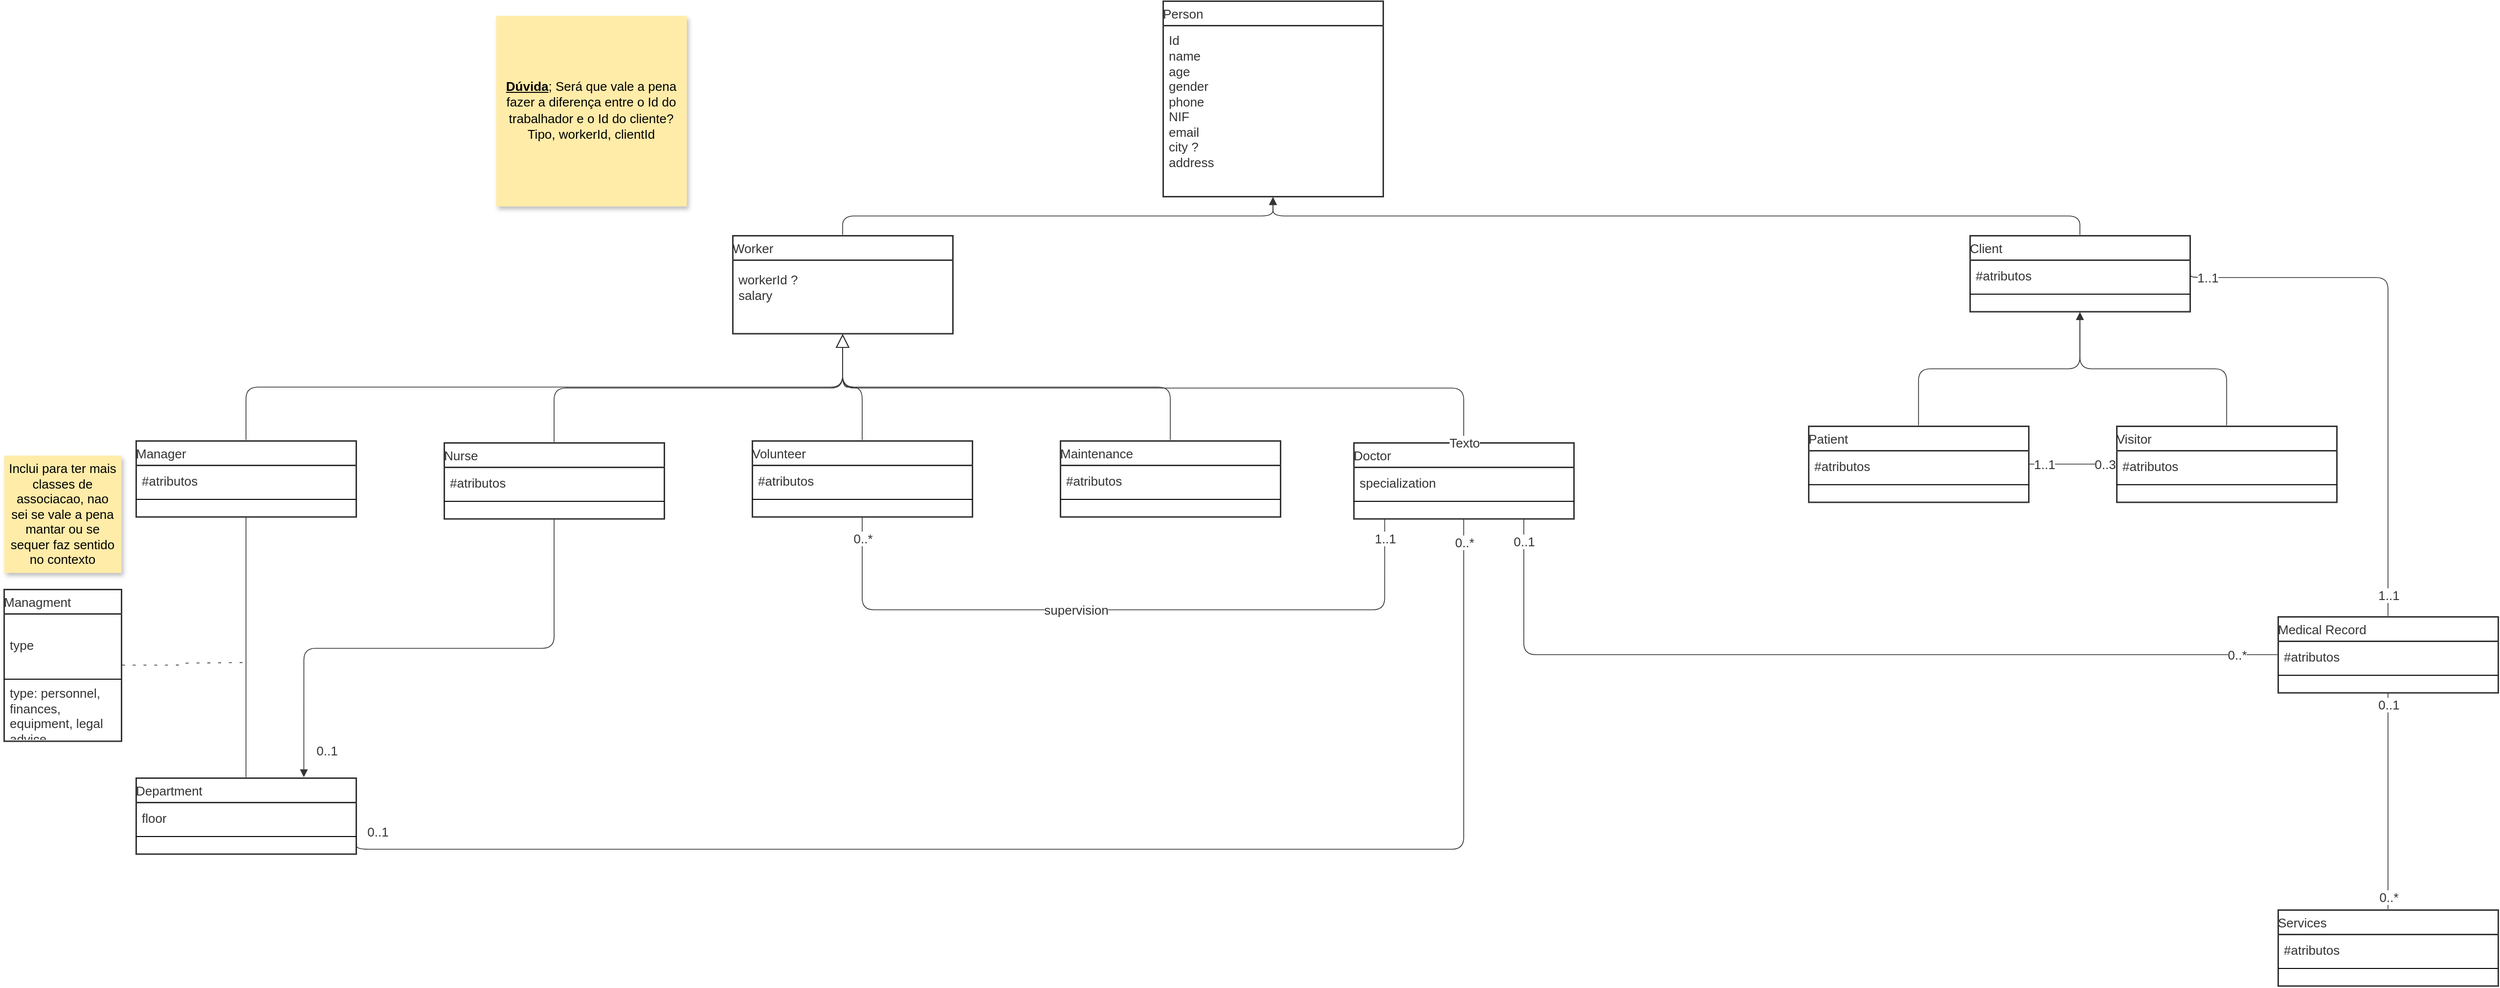 <mxfile version="14.4.3" type="github"><diagram id="zprjKqEuSsmTlE2eoGs5" name="Page-1"><mxGraphModel dx="334" dy="245" grid="1" gridSize="10" guides="1" tooltips="1" connect="1" arrows="1" fold="1" page="1" pageScale="1" pageWidth="827" pageHeight="1169" math="0" shadow="0"><root><mxCell id="0"/><mxCell id="1" parent="0"/><mxCell id="Mdj8MN4jmrku94Ui7RPz-1" value="Person" style="html=1;overflow=block;blockSpacing=1;whiteSpace=wrap;swimlane;childLayout=stackLayout;horizontal=1;horizontalStack=0;resizeParent=1;resizeParentMax=0;resizeLast=0;collapsible=0;fontStyle=0;marginBottom=0;swimlaneFillColor=#ffffff;startSize=25;whiteSpace=wrap;fontSize=13;fontColor=#333333;align=center;whiteSpace=wrap;align=left;spacing=0;strokeColor=#333333;strokeOpacity=100;fillOpacity=100;fillColor=#ffffff;strokeWidth=1.5;" vertex="1" parent="1"><mxGeometry x="1225" y="40" width="225" height="200" as="geometry"/></mxCell><mxCell id="Mdj8MN4jmrku94Ui7RPz-2" value="Id&#10;name&#10;age&#10;gender&#10;phone&#10;NIF&#10;email&#10;city ?&#10;address" style="part=1;html=1;whiteSpace=wrap;resizeHeight=0;strokeColor=none;fillColor=none;align=left;verticalAlign=middle;spacingLeft=4;spacingRight=4;overflow=hidden;rotatable=0;points=[[0,0.5],[1,0.5]];portConstraint=eastwest;swimlaneFillColor=#ffffff;strokeOpacity=100;fillOpacity=100;fontSize=13;fontColor=#333333;" vertex="1" parent="Mdj8MN4jmrku94Ui7RPz-1"><mxGeometry y="25" width="225" height="155" as="geometry"/></mxCell><mxCell id="Mdj8MN4jmrku94Ui7RPz-3" value="" style="part=1;html=1;whiteSpace=wrap;resizeHeight=0;strokeColor=none;fillColor=none;align=left;verticalAlign=middle;spacingLeft=4;spacingRight=4;overflow=hidden;rotatable=0;points=[[0,0.5],[1,0.5]];portConstraint=eastwest;swimlaneFillColor=#ffffff;strokeOpacity=100;fillOpacity=100;fontSize=13;" vertex="1" parent="Mdj8MN4jmrku94Ui7RPz-1"><mxGeometry y="180" width="225" height="20" as="geometry"/></mxCell><mxCell id="Mdj8MN4jmrku94Ui7RPz-4" value="Client" style="html=1;overflow=block;blockSpacing=1;whiteSpace=wrap;swimlane;childLayout=stackLayout;horizontal=1;horizontalStack=0;resizeParent=1;resizeParentMax=0;resizeLast=0;collapsible=0;fontStyle=0;marginBottom=0;swimlaneFillColor=#ffffff;startSize=25;whiteSpace=wrap;fontSize=13;fontColor=#333333;whiteSpace=wrap;align=left;spacing=0;strokeColor=#333333;strokeOpacity=100;fillOpacity=100;fillColor=#ffffff;strokeWidth=1.5;" vertex="1" parent="1"><mxGeometry x="2050" y="280" width="225" height="77.75" as="geometry"/></mxCell><mxCell id="Mdj8MN4jmrku94Ui7RPz-5" value="#atributos" style="part=1;html=1;whiteSpace=wrap;resizeHeight=0;strokeColor=none;fillColor=none;align=left;verticalAlign=middle;spacingLeft=4;spacingRight=4;overflow=hidden;rotatable=0;points=[[0,0.5],[1,0.5]];portConstraint=eastwest;swimlaneFillColor=#ffffff;strokeOpacity=100;fillOpacity=100;fontSize=13;fontColor=#333333;" vertex="1" parent="Mdj8MN4jmrku94Ui7RPz-4"><mxGeometry y="25" width="225" height="31" as="geometry"/></mxCell><mxCell id="Mdj8MN4jmrku94Ui7RPz-6" value="" style="line;strokeWidth=1;fillColor=none;align=left;verticalAlign=middle;spacingTop=-1;spacingLeft=3;spacingRight=3;rotatable=0;labelPosition=right;points=[];portConstraint=eastwest;" vertex="1" parent="Mdj8MN4jmrku94Ui7RPz-4"><mxGeometry y="56" width="225" height="8" as="geometry"/></mxCell><mxCell id="Mdj8MN4jmrku94Ui7RPz-7" value="" style="part=1;html=1;whiteSpace=wrap;resizeHeight=0;strokeColor=none;fillColor=none;align=left;verticalAlign=middle;spacingLeft=4;spacingRight=4;overflow=hidden;rotatable=0;points=[[0,0.5],[1,0.5]];portConstraint=eastwest;swimlaneFillColor=#ffffff;strokeOpacity=100;fillOpacity=100;fontSize=13;" vertex="1" parent="Mdj8MN4jmrku94Ui7RPz-4"><mxGeometry y="64" width="225" height="13.75" as="geometry"/></mxCell><UserObject label="" lucidchartObjectId="q07eNyKDY1iM" id="Mdj8MN4jmrku94Ui7RPz-8"><mxCell style="html=1;jettySize=18;whiteSpace=wrap;fontSize=13;strokeColor=#333333;strokeOpacity=100;strokeWidth=0.8;rounded=1;arcSize=24;edgeStyle=orthogonalEdgeStyle;startArrow=none;;endArrow=block;endFill=1;;exitX=0.5;exitY=-0.007;exitPerimeter=0;entryX=0.5;entryY=1.003;entryPerimeter=0;" edge="1" parent="1" source="Mdj8MN4jmrku94Ui7RPz-25" target="Mdj8MN4jmrku94Ui7RPz-1"><mxGeometry width="100" height="100" relative="1" as="geometry"><Array as="points"/></mxGeometry></mxCell></UserObject><UserObject label="" lucidchartObjectId="Q07e2owfUnqu" id="Mdj8MN4jmrku94Ui7RPz-9"><mxCell style="html=1;jettySize=18;whiteSpace=wrap;fontSize=13;strokeColor=#333333;strokeOpacity=100;strokeWidth=0.8;rounded=1;arcSize=24;edgeStyle=orthogonalEdgeStyle;startArrow=none;;endArrow=block;endFill=1;;exitX=0.5;exitY=-0.009;exitPerimeter=0;entryX=0.5;entryY=1.003;entryPerimeter=0;" edge="1" parent="1" source="Mdj8MN4jmrku94Ui7RPz-4" target="Mdj8MN4jmrku94Ui7RPz-1"><mxGeometry width="100" height="100" relative="1" as="geometry"><Array as="points"/></mxGeometry></mxCell></UserObject><mxCell id="Mdj8MN4jmrku94Ui7RPz-10" value="Doctor" style="html=1;overflow=block;blockSpacing=1;whiteSpace=wrap;swimlane;childLayout=stackLayout;horizontal=1;horizontalStack=0;resizeParent=1;resizeParentMax=0;resizeLast=0;collapsible=0;fontStyle=0;marginBottom=0;swimlaneFillColor=#ffffff;startSize=25;whiteSpace=wrap;fontSize=13;fontColor=#333333;whiteSpace=wrap;align=left;spacing=0;strokeColor=#333333;strokeOpacity=100;fillOpacity=100;fillColor=#ffffff;strokeWidth=1.5;" vertex="1" parent="1"><mxGeometry x="1420" y="492" width="225" height="77.75" as="geometry"/></mxCell><mxCell id="Mdj8MN4jmrku94Ui7RPz-11" value="specialization" style="part=1;html=1;whiteSpace=wrap;resizeHeight=0;strokeColor=none;fillColor=none;align=left;verticalAlign=middle;spacingLeft=4;spacingRight=4;overflow=hidden;rotatable=0;points=[[0,0.5],[1,0.5]];portConstraint=eastwest;swimlaneFillColor=#ffffff;strokeOpacity=100;fillOpacity=100;fontSize=13;fontColor=#333333;" vertex="1" parent="Mdj8MN4jmrku94Ui7RPz-10"><mxGeometry y="25" width="225" height="31" as="geometry"/></mxCell><mxCell id="Mdj8MN4jmrku94Ui7RPz-12" value="" style="line;strokeWidth=1;fillColor=none;align=left;verticalAlign=middle;spacingTop=-1;spacingLeft=3;spacingRight=3;rotatable=0;labelPosition=right;points=[];portConstraint=eastwest;" vertex="1" parent="Mdj8MN4jmrku94Ui7RPz-10"><mxGeometry y="56" width="225" height="8" as="geometry"/></mxCell><mxCell id="Mdj8MN4jmrku94Ui7RPz-13" value="" style="part=1;html=1;whiteSpace=wrap;resizeHeight=0;strokeColor=none;fillColor=none;align=left;verticalAlign=middle;spacingLeft=4;spacingRight=4;overflow=hidden;rotatable=0;points=[[0,0.5],[1,0.5]];portConstraint=eastwest;swimlaneFillColor=#ffffff;strokeOpacity=100;fillOpacity=100;fontSize=13;" vertex="1" parent="Mdj8MN4jmrku94Ui7RPz-10"><mxGeometry y="64" width="225" height="13.75" as="geometry"/></mxCell><mxCell id="Mdj8MN4jmrku94Ui7RPz-14" value="Nurse" style="html=1;overflow=block;blockSpacing=1;whiteSpace=wrap;swimlane;childLayout=stackLayout;horizontal=1;horizontalStack=0;resizeParent=1;resizeParentMax=0;resizeLast=0;collapsible=0;fontStyle=0;marginBottom=0;swimlaneFillColor=#ffffff;startSize=25;whiteSpace=wrap;fontSize=13;fontColor=#333333;whiteSpace=wrap;align=left;spacing=0;strokeColor=#333333;strokeOpacity=100;fillOpacity=100;fillColor=#ffffff;strokeWidth=1.5;" vertex="1" parent="1"><mxGeometry x="490" y="492" width="225" height="77.75" as="geometry"/></mxCell><mxCell id="Mdj8MN4jmrku94Ui7RPz-15" value="#atributos" style="part=1;html=1;whiteSpace=wrap;resizeHeight=0;strokeColor=none;fillColor=none;align=left;verticalAlign=middle;spacingLeft=4;spacingRight=4;overflow=hidden;rotatable=0;points=[[0,0.5],[1,0.5]];portConstraint=eastwest;swimlaneFillColor=#ffffff;strokeOpacity=100;fillOpacity=100;fontSize=13;fontColor=#333333;" vertex="1" parent="Mdj8MN4jmrku94Ui7RPz-14"><mxGeometry y="25" width="225" height="31" as="geometry"/></mxCell><mxCell id="Mdj8MN4jmrku94Ui7RPz-16" value="" style="line;strokeWidth=1;fillColor=none;align=left;verticalAlign=middle;spacingTop=-1;spacingLeft=3;spacingRight=3;rotatable=0;labelPosition=right;points=[];portConstraint=eastwest;" vertex="1" parent="Mdj8MN4jmrku94Ui7RPz-14"><mxGeometry y="56" width="225" height="8" as="geometry"/></mxCell><mxCell id="Mdj8MN4jmrku94Ui7RPz-17" value="" style="part=1;html=1;whiteSpace=wrap;resizeHeight=0;strokeColor=none;fillColor=none;align=left;verticalAlign=middle;spacingLeft=4;spacingRight=4;overflow=hidden;rotatable=0;points=[[0,0.5],[1,0.5]];portConstraint=eastwest;swimlaneFillColor=#ffffff;strokeOpacity=100;fillOpacity=100;fontSize=13;" vertex="1" parent="Mdj8MN4jmrku94Ui7RPz-14"><mxGeometry y="64" width="225" height="13.75" as="geometry"/></mxCell><mxCell id="Mdj8MN4jmrku94Ui7RPz-18" value="Volunteer" style="html=1;overflow=block;blockSpacing=1;whiteSpace=wrap;swimlane;childLayout=stackLayout;horizontal=1;horizontalStack=0;resizeParent=1;resizeParentMax=0;resizeLast=0;collapsible=0;fontStyle=0;marginBottom=0;swimlaneFillColor=#ffffff;startSize=25;whiteSpace=wrap;fontSize=13;fontColor=#333333;whiteSpace=wrap;align=left;spacing=0;strokeColor=#333333;strokeOpacity=100;fillOpacity=100;fillColor=#ffffff;strokeWidth=1.5;" vertex="1" parent="1"><mxGeometry x="805" y="490" width="225" height="77.75" as="geometry"/></mxCell><mxCell id="Mdj8MN4jmrku94Ui7RPz-19" value="#atributos" style="part=1;html=1;whiteSpace=wrap;resizeHeight=0;strokeColor=none;fillColor=none;align=left;verticalAlign=middle;spacingLeft=4;spacingRight=4;overflow=hidden;rotatable=0;points=[[0,0.5],[1,0.5]];portConstraint=eastwest;swimlaneFillColor=#ffffff;strokeOpacity=100;fillOpacity=100;fontSize=13;fontColor=#333333;" vertex="1" parent="Mdj8MN4jmrku94Ui7RPz-18"><mxGeometry y="25" width="225" height="31" as="geometry"/></mxCell><mxCell id="Mdj8MN4jmrku94Ui7RPz-20" value="" style="line;strokeWidth=1;fillColor=none;align=left;verticalAlign=middle;spacingTop=-1;spacingLeft=3;spacingRight=3;rotatable=0;labelPosition=right;points=[];portConstraint=eastwest;" vertex="1" parent="Mdj8MN4jmrku94Ui7RPz-18"><mxGeometry y="56" width="225" height="8" as="geometry"/></mxCell><mxCell id="Mdj8MN4jmrku94Ui7RPz-21" value="" style="part=1;html=1;whiteSpace=wrap;resizeHeight=0;strokeColor=none;fillColor=none;align=left;verticalAlign=middle;spacingLeft=4;spacingRight=4;overflow=hidden;rotatable=0;points=[[0,0.5],[1,0.5]];portConstraint=eastwest;swimlaneFillColor=#ffffff;strokeOpacity=100;fillOpacity=100;fontSize=13;" vertex="1" parent="Mdj8MN4jmrku94Ui7RPz-18"><mxGeometry y="64" width="225" height="13.75" as="geometry"/></mxCell><UserObject label="" lucidchartObjectId="i27eYFMib4Px" id="Mdj8MN4jmrku94Ui7RPz-22"><mxCell style="html=1;jettySize=18;whiteSpace=wrap;fontSize=13;strokeColor=#333333;strokeOpacity=100;strokeWidth=0.8;rounded=1;arcSize=24;edgeStyle=orthogonalEdgeStyle;startArrow=none;;endArrow=block;endFill=0;endSize=12;;exitX=0.5;exitY=-0.009;exitPerimeter=0;entryX=0.5;entryY=1.007;entryPerimeter=0;" edge="1" parent="1" source="Mdj8MN4jmrku94Ui7RPz-10" target="Mdj8MN4jmrku94Ui7RPz-25"><mxGeometry width="100" height="100" relative="1" as="geometry"><Array as="points"/></mxGeometry></mxCell></UserObject><mxCell id="Mdj8MN4jmrku94Ui7RPz-23" value="Texto" style="text;html=1;resizable=0;labelBackgroundColor=#ffffff;align=center;verticalAlign=middle;fontColor=#333333;;fontSize=13;" vertex="1" parent="Mdj8MN4jmrku94Ui7RPz-22"><mxGeometry x="-1" relative="1" as="geometry"/></mxCell><UserObject label="" lucidchartObjectId="k27e45FnyPTE" id="Mdj8MN4jmrku94Ui7RPz-24"><mxCell style="html=1;jettySize=18;whiteSpace=wrap;fontSize=13;strokeColor=#333333;strokeOpacity=100;strokeWidth=0.8;rounded=1;arcSize=24;edgeStyle=orthogonalEdgeStyle;startArrow=none;;endArrow=block;endFill=0;endSize=12;;exitX=0.5;exitY=-0.009;exitPerimeter=0;entryX=0.5;entryY=1.007;entryPerimeter=0;" edge="1" parent="1" source="Mdj8MN4jmrku94Ui7RPz-14" target="Mdj8MN4jmrku94Ui7RPz-25"><mxGeometry width="100" height="100" relative="1" as="geometry"><Array as="points"/></mxGeometry></mxCell></UserObject><mxCell id="Mdj8MN4jmrku94Ui7RPz-25" value="Worker" style="html=1;overflow=block;blockSpacing=1;whiteSpace=wrap;swimlane;childLayout=stackLayout;horizontal=1;horizontalStack=0;resizeParent=1;resizeParentMax=0;resizeLast=0;collapsible=0;fontStyle=0;marginBottom=0;swimlaneFillColor=#ffffff;startSize=25;whiteSpace=wrap;fontSize=13;fontColor=#333333;align=center;whiteSpace=wrap;align=left;spacing=0;strokeColor=#333333;strokeOpacity=100;fillOpacity=100;fillColor=#ffffff;strokeWidth=1.5;" vertex="1" parent="1"><mxGeometry x="785" y="280" width="225" height="100.25" as="geometry"/></mxCell><mxCell id="Mdj8MN4jmrku94Ui7RPz-26" value="workerId ?&lt;br&gt;salary" style="part=1;html=1;whiteSpace=wrap;resizeHeight=0;strokeColor=none;fillColor=none;align=left;verticalAlign=middle;spacingLeft=4;spacingRight=4;overflow=hidden;rotatable=0;points=[[0,0.5],[1,0.5]];portConstraint=eastwest;swimlaneFillColor=#ffffff;strokeOpacity=100;fillOpacity=100;fontSize=13;fontColor=#333333;" vertex="1" parent="Mdj8MN4jmrku94Ui7RPz-25"><mxGeometry y="25" width="225" height="55" as="geometry"/></mxCell><mxCell id="Mdj8MN4jmrku94Ui7RPz-27" value="" style="part=1;html=1;whiteSpace=wrap;resizeHeight=0;strokeColor=none;fillColor=none;align=left;verticalAlign=middle;spacingLeft=4;spacingRight=4;overflow=hidden;rotatable=0;points=[[0,0.5],[1,0.5]];portConstraint=eastwest;swimlaneFillColor=#ffffff;strokeOpacity=100;fillOpacity=100;fontSize=13;" vertex="1" parent="Mdj8MN4jmrku94Ui7RPz-25"><mxGeometry y="80" width="225" height="20.25" as="geometry"/></mxCell><UserObject label="" lucidchartObjectId="-27esn1K8qJk" id="Mdj8MN4jmrku94Ui7RPz-28"><mxCell style="html=1;jettySize=18;whiteSpace=wrap;fontSize=13;strokeColor=#333333;strokeOpacity=100;strokeWidth=0.8;rounded=1;arcSize=24;edgeStyle=orthogonalEdgeStyle;startArrow=none;;endArrow=block;endFill=0;endSize=12;;exitX=0.5;exitY=-0.009;exitPerimeter=0;entryX=0.5;entryY=1.007;entryPerimeter=0;" edge="1" parent="1" source="Mdj8MN4jmrku94Ui7RPz-18" target="Mdj8MN4jmrku94Ui7RPz-25"><mxGeometry width="100" height="100" relative="1" as="geometry"><Array as="points"/></mxGeometry></mxCell></UserObject><mxCell id="Mdj8MN4jmrku94Ui7RPz-29" value="Maintenance" style="html=1;overflow=block;blockSpacing=1;whiteSpace=wrap;swimlane;childLayout=stackLayout;horizontal=1;horizontalStack=0;resizeParent=1;resizeParentMax=0;resizeLast=0;collapsible=0;fontStyle=0;marginBottom=0;swimlaneFillColor=#ffffff;startSize=25;whiteSpace=wrap;fontSize=13;fontColor=#333333;whiteSpace=wrap;align=left;spacing=0;strokeColor=#333333;strokeOpacity=100;fillOpacity=100;fillColor=#ffffff;strokeWidth=1.5;" vertex="1" parent="1"><mxGeometry x="1120" y="490" width="225" height="77.75" as="geometry"/></mxCell><mxCell id="Mdj8MN4jmrku94Ui7RPz-30" value="#atributos" style="part=1;html=1;whiteSpace=wrap;resizeHeight=0;strokeColor=none;fillColor=none;align=left;verticalAlign=middle;spacingLeft=4;spacingRight=4;overflow=hidden;rotatable=0;points=[[0,0.5],[1,0.5]];portConstraint=eastwest;swimlaneFillColor=#ffffff;strokeOpacity=100;fillOpacity=100;fontSize=13;fontColor=#333333;" vertex="1" parent="Mdj8MN4jmrku94Ui7RPz-29"><mxGeometry y="25" width="225" height="31" as="geometry"/></mxCell><mxCell id="Mdj8MN4jmrku94Ui7RPz-31" value="" style="line;strokeWidth=1;fillColor=none;align=left;verticalAlign=middle;spacingTop=-1;spacingLeft=3;spacingRight=3;rotatable=0;labelPosition=right;points=[];portConstraint=eastwest;" vertex="1" parent="Mdj8MN4jmrku94Ui7RPz-29"><mxGeometry y="56" width="225" height="8" as="geometry"/></mxCell><mxCell id="Mdj8MN4jmrku94Ui7RPz-32" value="" style="part=1;html=1;whiteSpace=wrap;resizeHeight=0;strokeColor=none;fillColor=none;align=left;verticalAlign=middle;spacingLeft=4;spacingRight=4;overflow=hidden;rotatable=0;points=[[0,0.5],[1,0.5]];portConstraint=eastwest;swimlaneFillColor=#ffffff;strokeOpacity=100;fillOpacity=100;fontSize=13;" vertex="1" parent="Mdj8MN4jmrku94Ui7RPz-29"><mxGeometry y="64" width="225" height="13.75" as="geometry"/></mxCell><UserObject label="" lucidchartObjectId="L77eRpbCC6he" id="Mdj8MN4jmrku94Ui7RPz-33"><mxCell style="html=1;jettySize=18;whiteSpace=wrap;fontSize=13;strokeColor=#333333;strokeOpacity=100;strokeWidth=0.8;rounded=1;arcSize=24;edgeStyle=orthogonalEdgeStyle;startArrow=none;;endArrow=block;endFill=0;endSize=12;;exitX=0.5;exitY=-0.009;exitPerimeter=0;entryX=0.5;entryY=1.007;entryPerimeter=0;" edge="1" parent="1" source="Mdj8MN4jmrku94Ui7RPz-29" target="Mdj8MN4jmrku94Ui7RPz-25"><mxGeometry width="100" height="100" relative="1" as="geometry"><Array as="points"/></mxGeometry></mxCell></UserObject><mxCell id="Mdj8MN4jmrku94Ui7RPz-34" value="Manager" style="html=1;overflow=block;blockSpacing=1;whiteSpace=wrap;swimlane;childLayout=stackLayout;horizontal=1;horizontalStack=0;resizeParent=1;resizeParentMax=0;resizeLast=0;collapsible=0;fontStyle=0;marginBottom=0;swimlaneFillColor=#ffffff;startSize=25;whiteSpace=wrap;fontSize=13;fontColor=#333333;whiteSpace=wrap;align=left;spacing=0;strokeColor=#333333;strokeOpacity=100;fillOpacity=100;fillColor=#ffffff;strokeWidth=1.5;" vertex="1" parent="1"><mxGeometry x="175" y="490" width="225" height="77.75" as="geometry"/></mxCell><mxCell id="Mdj8MN4jmrku94Ui7RPz-35" value="#atributos" style="part=1;html=1;whiteSpace=wrap;resizeHeight=0;strokeColor=none;fillColor=none;align=left;verticalAlign=middle;spacingLeft=4;spacingRight=4;overflow=hidden;rotatable=0;points=[[0,0.5],[1,0.5]];portConstraint=eastwest;swimlaneFillColor=#ffffff;strokeOpacity=100;fillOpacity=100;fontSize=13;fontColor=#333333;" vertex="1" parent="Mdj8MN4jmrku94Ui7RPz-34"><mxGeometry y="25" width="225" height="31" as="geometry"/></mxCell><mxCell id="Mdj8MN4jmrku94Ui7RPz-36" value="" style="line;strokeWidth=1;fillColor=none;align=left;verticalAlign=middle;spacingTop=-1;spacingLeft=3;spacingRight=3;rotatable=0;labelPosition=right;points=[];portConstraint=eastwest;" vertex="1" parent="Mdj8MN4jmrku94Ui7RPz-34"><mxGeometry y="56" width="225" height="8" as="geometry"/></mxCell><mxCell id="Mdj8MN4jmrku94Ui7RPz-37" value="" style="part=1;html=1;whiteSpace=wrap;resizeHeight=0;strokeColor=none;fillColor=none;align=left;verticalAlign=middle;spacingLeft=4;spacingRight=4;overflow=hidden;rotatable=0;points=[[0,0.5],[1,0.5]];portConstraint=eastwest;swimlaneFillColor=#ffffff;strokeOpacity=100;fillOpacity=100;fontSize=13;" vertex="1" parent="Mdj8MN4jmrku94Ui7RPz-34"><mxGeometry y="64" width="225" height="13.75" as="geometry"/></mxCell><UserObject label="" lucidchartObjectId="K87ecn8TGhcM" id="Mdj8MN4jmrku94Ui7RPz-38"><mxCell style="html=1;jettySize=18;whiteSpace=wrap;fontSize=13;strokeColor=#333333;strokeOpacity=100;strokeWidth=0.8;rounded=1;arcSize=24;edgeStyle=orthogonalEdgeStyle;startArrow=none;;endArrow=block;endFill=0;endSize=12;;exitX=0.5;exitY=-0.009;exitPerimeter=0;entryX=0.5;entryY=1.007;entryPerimeter=0;" edge="1" parent="1" source="Mdj8MN4jmrku94Ui7RPz-34" target="Mdj8MN4jmrku94Ui7RPz-25"><mxGeometry width="100" height="100" relative="1" as="geometry"><Array as="points"/></mxGeometry></mxCell></UserObject><mxCell id="Mdj8MN4jmrku94Ui7RPz-39" value="Visitor" style="html=1;overflow=block;blockSpacing=1;whiteSpace=wrap;swimlane;childLayout=stackLayout;horizontal=1;horizontalStack=0;resizeParent=1;resizeParentMax=0;resizeLast=0;collapsible=0;fontStyle=0;marginBottom=0;swimlaneFillColor=#ffffff;startSize=25;whiteSpace=wrap;fontSize=13;fontColor=#333333;whiteSpace=wrap;align=left;spacing=0;strokeColor=#333333;strokeOpacity=100;fillOpacity=100;fillColor=#ffffff;strokeWidth=1.5;" vertex="1" parent="1"><mxGeometry x="2200" y="475" width="225" height="77.75" as="geometry"/></mxCell><mxCell id="Mdj8MN4jmrku94Ui7RPz-40" value="#atributos" style="part=1;html=1;whiteSpace=wrap;resizeHeight=0;strokeColor=none;fillColor=none;align=left;verticalAlign=middle;spacingLeft=4;spacingRight=4;overflow=hidden;rotatable=0;points=[[0,0.5],[1,0.5]];portConstraint=eastwest;swimlaneFillColor=#ffffff;strokeOpacity=100;fillOpacity=100;fontSize=13;fontColor=#333333;" vertex="1" parent="Mdj8MN4jmrku94Ui7RPz-39"><mxGeometry y="25" width="225" height="31" as="geometry"/></mxCell><mxCell id="Mdj8MN4jmrku94Ui7RPz-41" value="" style="line;strokeWidth=1;fillColor=none;align=left;verticalAlign=middle;spacingTop=-1;spacingLeft=3;spacingRight=3;rotatable=0;labelPosition=right;points=[];portConstraint=eastwest;" vertex="1" parent="Mdj8MN4jmrku94Ui7RPz-39"><mxGeometry y="56" width="225" height="8" as="geometry"/></mxCell><mxCell id="Mdj8MN4jmrku94Ui7RPz-42" value="" style="part=1;html=1;whiteSpace=wrap;resizeHeight=0;strokeColor=none;fillColor=none;align=left;verticalAlign=middle;spacingLeft=4;spacingRight=4;overflow=hidden;rotatable=0;points=[[0,0.5],[1,0.5]];portConstraint=eastwest;swimlaneFillColor=#ffffff;strokeOpacity=100;fillOpacity=100;fontSize=13;" vertex="1" parent="Mdj8MN4jmrku94Ui7RPz-39"><mxGeometry y="64" width="225" height="13.75" as="geometry"/></mxCell><UserObject label="" lucidchartObjectId="K97eqxmj3iIW" id="Mdj8MN4jmrku94Ui7RPz-43"><mxCell style="html=1;jettySize=18;whiteSpace=wrap;fontSize=13;strokeColor=#333333;strokeOpacity=100;strokeWidth=0.8;rounded=1;arcSize=24;edgeStyle=orthogonalEdgeStyle;startArrow=none;;endArrow=block;endFill=1;;exitX=0.5;exitY=-0.009;exitPerimeter=0;entryX=0.5;entryY=1.009;entryPerimeter=0;" edge="1" parent="1" source="Mdj8MN4jmrku94Ui7RPz-39" target="Mdj8MN4jmrku94Ui7RPz-4"><mxGeometry width="100" height="100" relative="1" as="geometry"><Array as="points"/></mxGeometry></mxCell></UserObject><mxCell id="Mdj8MN4jmrku94Ui7RPz-44" value="Patient" style="html=1;overflow=block;blockSpacing=1;whiteSpace=wrap;swimlane;childLayout=stackLayout;horizontal=1;horizontalStack=0;resizeParent=1;resizeParentMax=0;resizeLast=0;collapsible=0;fontStyle=0;marginBottom=0;swimlaneFillColor=#ffffff;startSize=25;whiteSpace=wrap;fontSize=13;fontColor=#333333;whiteSpace=wrap;align=left;spacing=0;strokeColor=#333333;strokeOpacity=100;fillOpacity=100;fillColor=#ffffff;strokeWidth=1.5;" vertex="1" parent="1"><mxGeometry x="1885" y="475" width="225" height="77.75" as="geometry"/></mxCell><mxCell id="Mdj8MN4jmrku94Ui7RPz-45" value="#atributos" style="part=1;html=1;whiteSpace=wrap;resizeHeight=0;strokeColor=none;fillColor=none;align=left;verticalAlign=middle;spacingLeft=4;spacingRight=4;overflow=hidden;rotatable=0;points=[[0,0.5],[1,0.5]];portConstraint=eastwest;swimlaneFillColor=#ffffff;strokeOpacity=100;fillOpacity=100;fontSize=13;fontColor=#333333;" vertex="1" parent="Mdj8MN4jmrku94Ui7RPz-44"><mxGeometry y="25" width="225" height="31" as="geometry"/></mxCell><mxCell id="Mdj8MN4jmrku94Ui7RPz-46" value="" style="line;strokeWidth=1;fillColor=none;align=left;verticalAlign=middle;spacingTop=-1;spacingLeft=3;spacingRight=3;rotatable=0;labelPosition=right;points=[];portConstraint=eastwest;" vertex="1" parent="Mdj8MN4jmrku94Ui7RPz-44"><mxGeometry y="56" width="225" height="8" as="geometry"/></mxCell><mxCell id="Mdj8MN4jmrku94Ui7RPz-47" value="" style="part=1;html=1;whiteSpace=wrap;resizeHeight=0;strokeColor=none;fillColor=none;align=left;verticalAlign=middle;spacingLeft=4;spacingRight=4;overflow=hidden;rotatable=0;points=[[0,0.5],[1,0.5]];portConstraint=eastwest;swimlaneFillColor=#ffffff;strokeOpacity=100;fillOpacity=100;fontSize=13;" vertex="1" parent="Mdj8MN4jmrku94Ui7RPz-44"><mxGeometry y="64" width="225" height="13.75" as="geometry"/></mxCell><UserObject label="" lucidchartObjectId="697eXOCYUJWx" id="Mdj8MN4jmrku94Ui7RPz-48"><mxCell style="html=1;jettySize=18;whiteSpace=wrap;fontSize=13;strokeColor=#333333;strokeOpacity=100;strokeWidth=0.8;rounded=1;arcSize=24;edgeStyle=orthogonalEdgeStyle;startArrow=none;;endArrow=block;endFill=1;;exitX=0.5;exitY=-0.009;exitPerimeter=0;entryX=0.5;entryY=1.009;entryPerimeter=0;" edge="1" parent="1" source="Mdj8MN4jmrku94Ui7RPz-44" target="Mdj8MN4jmrku94Ui7RPz-4"><mxGeometry width="100" height="100" relative="1" as="geometry"><Array as="points"/></mxGeometry></mxCell></UserObject><UserObject label="&lt;div style=&quot;display: flex; justify-content: center; text-align: center; align-items: baseline; font-size: 0; line-height: 1.25;margin-top: -2px;&quot;&gt;&lt;span&gt;&lt;span style=&quot;font-size:13px;font-weight: bold;text-decoration: underline;&quot;&gt;Dúvida&lt;/span&gt;&lt;span style=&quot;font-size:13px;&quot;&gt;; Será que vale a pena fazer a diferença entre o Id do trabalhador e o Id do cliente? Tipo, workerId, clientId&lt;/span&gt;&lt;/span&gt;&lt;/div&gt;" lucidchartObjectId="KuyfyOe1jb2t" id="Mdj8MN4jmrku94Ui7RPz-49"><mxCell style="html=1;overflow=block;blockSpacing=1;whiteSpace=wrap;shadow=1;whiteSpace=wrap;fontSize=13;spacing=3.8;strokeColor=none;fillColor=#FFECA9;strokeWidth=0;" vertex="1" parent="1"><mxGeometry x="543" y="55" width="195" height="195" as="geometry"/></mxCell></UserObject><UserObject label="" lucidchartObjectId="qbFfgBPRkf11" id="Mdj8MN4jmrku94Ui7RPz-50"><mxCell style="html=1;jettySize=18;whiteSpace=wrap;fontSize=13;strokeColor=#333333;strokeOpacity=100;strokeWidth=0.8;rounded=1;arcSize=24;edgeStyle=orthogonalEdgeStyle;startArrow=none;;endArrow=none;;exitX=1.003;exitY=0.5;exitPerimeter=0;entryX=-0.003;entryY=0.5;entryPerimeter=0;" edge="1" parent="1" source="Mdj8MN4jmrku94Ui7RPz-44" target="Mdj8MN4jmrku94Ui7RPz-39"><mxGeometry width="100" height="100" relative="1" as="geometry"><Array as="points"/></mxGeometry></mxCell></UserObject><mxCell id="Mdj8MN4jmrku94Ui7RPz-51" value="1..1" style="text;html=1;resizable=0;labelBackgroundColor=#ffffff;align=center;verticalAlign=middle;fontColor=#333333;;fontSize=13;" vertex="1" parent="Mdj8MN4jmrku94Ui7RPz-50"><mxGeometry x="-0.651" relative="1" as="geometry"/></mxCell><mxCell id="Mdj8MN4jmrku94Ui7RPz-52" value="0..3" style="text;html=1;resizable=0;labelBackgroundColor=#ffffff;align=center;verticalAlign=middle;fontColor=#333333;;fontSize=13;" vertex="1" parent="Mdj8MN4jmrku94Ui7RPz-50"><mxGeometry x="0.736" relative="1" as="geometry"/></mxCell><mxCell id="Mdj8MN4jmrku94Ui7RPz-53" value="Medical Record" style="html=1;overflow=block;blockSpacing=1;whiteSpace=wrap;swimlane;childLayout=stackLayout;horizontal=1;horizontalStack=0;resizeParent=1;resizeParentMax=0;resizeLast=0;collapsible=0;fontStyle=0;marginBottom=0;swimlaneFillColor=#ffffff;startSize=25;whiteSpace=wrap;fontSize=13;fontColor=#333333;whiteSpace=wrap;align=left;spacing=0;strokeColor=#333333;strokeOpacity=100;fillOpacity=100;fillColor=#ffffff;strokeWidth=1.5;" vertex="1" parent="1"><mxGeometry x="2365" y="670" width="225" height="77.75" as="geometry"/></mxCell><mxCell id="Mdj8MN4jmrku94Ui7RPz-54" value="#atributos" style="part=1;html=1;whiteSpace=wrap;resizeHeight=0;strokeColor=none;fillColor=none;align=left;verticalAlign=middle;spacingLeft=4;spacingRight=4;overflow=hidden;rotatable=0;points=[[0,0.5],[1,0.5]];portConstraint=eastwest;swimlaneFillColor=#ffffff;strokeOpacity=100;fillOpacity=100;fontSize=13;fontColor=#333333;" vertex="1" parent="Mdj8MN4jmrku94Ui7RPz-53"><mxGeometry y="25" width="225" height="31" as="geometry"/></mxCell><mxCell id="Mdj8MN4jmrku94Ui7RPz-55" value="" style="line;strokeWidth=1;fillColor=none;align=left;verticalAlign=middle;spacingTop=-1;spacingLeft=3;spacingRight=3;rotatable=0;labelPosition=right;points=[];portConstraint=eastwest;" vertex="1" parent="Mdj8MN4jmrku94Ui7RPz-53"><mxGeometry y="56" width="225" height="8" as="geometry"/></mxCell><mxCell id="Mdj8MN4jmrku94Ui7RPz-56" value="" style="part=1;html=1;whiteSpace=wrap;resizeHeight=0;strokeColor=none;fillColor=none;align=left;verticalAlign=middle;spacingLeft=4;spacingRight=4;overflow=hidden;rotatable=0;points=[[0,0.5],[1,0.5]];portConstraint=eastwest;swimlaneFillColor=#ffffff;strokeOpacity=100;fillOpacity=100;fontSize=13;" vertex="1" parent="Mdj8MN4jmrku94Ui7RPz-53"><mxGeometry y="64" width="225" height="13.75" as="geometry"/></mxCell><UserObject label="" lucidchartObjectId="sjFfKUJFSgB_" id="Mdj8MN4jmrku94Ui7RPz-57"><mxCell style="html=1;jettySize=18;whiteSpace=wrap;fontSize=13;strokeColor=#333333;strokeOpacity=100;strokeWidth=0.8;rounded=1;arcSize=24;edgeStyle=orthogonalEdgeStyle;startArrow=none;;endArrow=none;;exitX=1.003;exitY=0.5;exitPerimeter=0;entryX=0.5;entryY=-0.009;entryPerimeter=0;" edge="1" parent="1" source="Mdj8MN4jmrku94Ui7RPz-4" target="Mdj8MN4jmrku94Ui7RPz-53"><mxGeometry width="100" height="100" relative="1" as="geometry"><Array as="points"><mxPoint x="2478" y="323"/></Array></mxGeometry></mxCell></UserObject><mxCell id="Mdj8MN4jmrku94Ui7RPz-58" value="1..1" style="text;html=1;resizable=0;labelBackgroundColor=#ffffff;align=center;verticalAlign=middle;fontColor=#333333;;fontSize=13;" vertex="1" parent="Mdj8MN4jmrku94Ui7RPz-57"><mxGeometry x="-0.922" relative="1" as="geometry"/></mxCell><mxCell id="Mdj8MN4jmrku94Ui7RPz-59" value="1..1" style="text;html=1;resizable=0;labelBackgroundColor=#ffffff;align=center;verticalAlign=middle;fontColor=#333333;;fontSize=13;" vertex="1" parent="Mdj8MN4jmrku94Ui7RPz-57"><mxGeometry x="0.924" relative="1" as="geometry"/></mxCell><mxCell id="Mdj8MN4jmrku94Ui7RPz-60" value="Services" style="html=1;overflow=block;blockSpacing=1;whiteSpace=wrap;swimlane;childLayout=stackLayout;horizontal=1;horizontalStack=0;resizeParent=1;resizeParentMax=0;resizeLast=0;collapsible=0;fontStyle=0;marginBottom=0;swimlaneFillColor=#ffffff;startSize=25;whiteSpace=wrap;fontSize=13;fontColor=#333333;whiteSpace=wrap;align=left;spacing=0;strokeColor=#333333;strokeOpacity=100;fillOpacity=100;fillColor=#ffffff;strokeWidth=1.5;" vertex="1" parent="1"><mxGeometry x="2365" y="970" width="225" height="77.75" as="geometry"/></mxCell><mxCell id="Mdj8MN4jmrku94Ui7RPz-61" value="#atributos" style="part=1;html=1;whiteSpace=wrap;resizeHeight=0;strokeColor=none;fillColor=none;align=left;verticalAlign=middle;spacingLeft=4;spacingRight=4;overflow=hidden;rotatable=0;points=[[0,0.5],[1,0.5]];portConstraint=eastwest;swimlaneFillColor=#ffffff;strokeOpacity=100;fillOpacity=100;fontSize=13;fontColor=#333333;" vertex="1" parent="Mdj8MN4jmrku94Ui7RPz-60"><mxGeometry y="25" width="225" height="31" as="geometry"/></mxCell><mxCell id="Mdj8MN4jmrku94Ui7RPz-62" value="" style="line;strokeWidth=1;fillColor=none;align=left;verticalAlign=middle;spacingTop=-1;spacingLeft=3;spacingRight=3;rotatable=0;labelPosition=right;points=[];portConstraint=eastwest;" vertex="1" parent="Mdj8MN4jmrku94Ui7RPz-60"><mxGeometry y="56" width="225" height="8" as="geometry"/></mxCell><mxCell id="Mdj8MN4jmrku94Ui7RPz-63" value="" style="part=1;html=1;whiteSpace=wrap;resizeHeight=0;strokeColor=none;fillColor=none;align=left;verticalAlign=middle;spacingLeft=4;spacingRight=4;overflow=hidden;rotatable=0;points=[[0,0.5],[1,0.5]];portConstraint=eastwest;swimlaneFillColor=#ffffff;strokeOpacity=100;fillOpacity=100;fontSize=13;" vertex="1" parent="Mdj8MN4jmrku94Ui7RPz-60"><mxGeometry y="64" width="225" height="13.75" as="geometry"/></mxCell><UserObject label="" lucidchartObjectId="AkFfxxIGgWqK" id="Mdj8MN4jmrku94Ui7RPz-64"><mxCell style="html=1;jettySize=18;whiteSpace=wrap;fontSize=13;strokeColor=#333333;strokeOpacity=100;strokeWidth=0.8;rounded=1;arcSize=24;edgeStyle=orthogonalEdgeStyle;startArrow=none;;endArrow=none;;exitX=0.5;exitY=1.009;exitPerimeter=0;entryX=0.5;entryY=-0.009;entryPerimeter=0;" edge="1" parent="1" source="Mdj8MN4jmrku94Ui7RPz-53" target="Mdj8MN4jmrku94Ui7RPz-60"><mxGeometry width="100" height="100" relative="1" as="geometry"><Array as="points"/></mxGeometry></mxCell></UserObject><mxCell id="Mdj8MN4jmrku94Ui7RPz-65" value="0..*" style="text;html=1;resizable=0;labelBackgroundColor=#ffffff;align=center;verticalAlign=middle;fontColor=#333333;;fontSize=13;" vertex="1" parent="Mdj8MN4jmrku94Ui7RPz-64"><mxGeometry x="0.882" relative="1" as="geometry"/></mxCell><mxCell id="Mdj8MN4jmrku94Ui7RPz-66" value="0..1" style="text;html=1;resizable=0;labelBackgroundColor=#ffffff;align=center;verticalAlign=middle;fontColor=#333333;;fontSize=13;" vertex="1" parent="Mdj8MN4jmrku94Ui7RPz-64"><mxGeometry x="-0.896" relative="1" as="geometry"/></mxCell><mxCell id="Mdj8MN4jmrku94Ui7RPz-67" value="Department" style="html=1;overflow=block;blockSpacing=1;whiteSpace=wrap;swimlane;childLayout=stackLayout;horizontal=1;horizontalStack=0;resizeParent=1;resizeParentMax=0;resizeLast=0;collapsible=0;fontStyle=0;marginBottom=0;swimlaneFillColor=#ffffff;startSize=25;whiteSpace=wrap;fontSize=13;fontColor=#333333;whiteSpace=wrap;align=left;spacing=0;strokeColor=#333333;strokeOpacity=100;fillOpacity=100;fillColor=#ffffff;strokeWidth=1.5;" vertex="1" parent="1"><mxGeometry x="175" y="835" width="225" height="77.75" as="geometry"/></mxCell><mxCell id="Mdj8MN4jmrku94Ui7RPz-68" value="floor" style="part=1;html=1;whiteSpace=wrap;resizeHeight=0;strokeColor=none;fillColor=none;align=left;verticalAlign=middle;spacingLeft=4;spacingRight=4;overflow=hidden;rotatable=0;points=[[0,0.5],[1,0.5]];portConstraint=eastwest;swimlaneFillColor=#ffffff;strokeOpacity=100;fillOpacity=100;fontSize=13;fontColor=#333333;" vertex="1" parent="Mdj8MN4jmrku94Ui7RPz-67"><mxGeometry y="25" width="225" height="31" as="geometry"/></mxCell><mxCell id="Mdj8MN4jmrku94Ui7RPz-69" value="" style="line;strokeWidth=1;fillColor=none;align=left;verticalAlign=middle;spacingTop=-1;spacingLeft=3;spacingRight=3;rotatable=0;labelPosition=right;points=[];portConstraint=eastwest;" vertex="1" parent="Mdj8MN4jmrku94Ui7RPz-67"><mxGeometry y="56" width="225" height="8" as="geometry"/></mxCell><mxCell id="Mdj8MN4jmrku94Ui7RPz-70" value="" style="part=1;html=1;whiteSpace=wrap;resizeHeight=0;strokeColor=none;fillColor=none;align=left;verticalAlign=middle;spacingLeft=4;spacingRight=4;overflow=hidden;rotatable=0;points=[[0,0.5],[1,0.5]];portConstraint=eastwest;swimlaneFillColor=#ffffff;strokeOpacity=100;fillOpacity=100;fontSize=13;" vertex="1" parent="Mdj8MN4jmrku94Ui7RPz-67"><mxGeometry y="64" width="225" height="13.75" as="geometry"/></mxCell><UserObject label="" lucidchartObjectId="lmFfA15G2kOq" id="Mdj8MN4jmrku94Ui7RPz-71"><mxCell style="html=1;jettySize=18;whiteSpace=wrap;fontSize=13;strokeColor=#333333;strokeOpacity=100;strokeWidth=0.8;rounded=1;arcSize=24;edgeStyle=orthogonalEdgeStyle;startArrow=none;;endArrow=none;;exitX=0.5;exitY=1.009;exitPerimeter=0;entryX=0.5;entryY=-0.009;entryPerimeter=0;" edge="1" parent="1" source="Mdj8MN4jmrku94Ui7RPz-34" target="Mdj8MN4jmrku94Ui7RPz-67"><mxGeometry width="100" height="100" relative="1" as="geometry"><Array as="points"/></mxGeometry></mxCell></UserObject><UserObject label="" lucidchartObjectId="VmFfRlQHd7y0" id="Mdj8MN4jmrku94Ui7RPz-72"><mxCell style="html=1;jettySize=18;whiteSpace=wrap;fontSize=13;strokeColor=#333333;strokeOpacity=100;strokeWidth=0.8;rounded=1;arcSize=24;edgeStyle=orthogonalEdgeStyle;startArrow=none;;endArrow=none;;exitX=0.5;exitY=1.009;exitPerimeter=0;entryX=1.003;entryY=0.859;entryPerimeter=0;" edge="1" parent="1" source="Mdj8MN4jmrku94Ui7RPz-10" target="Mdj8MN4jmrku94Ui7RPz-67"><mxGeometry width="100" height="100" relative="1" as="geometry"><Array as="points"><mxPoint x="1533" y="908"/></Array></mxGeometry></mxCell></UserObject><mxCell id="Mdj8MN4jmrku94Ui7RPz-73" value="0..*" style="text;html=1;resizable=0;labelBackgroundColor=#ffffff;align=center;verticalAlign=middle;fontColor=#333333;;fontSize=13;" vertex="1" parent="Mdj8MN4jmrku94Ui7RPz-72"><mxGeometry x="-0.968" relative="1" as="geometry"/></mxCell><mxCell id="Mdj8MN4jmrku94Ui7RPz-74" value="0..1" style="text;html=1;resizable=0;labelBackgroundColor=#ffffff;align=center;verticalAlign=middle;fontColor=#333333;;fontSize=13;" vertex="1" parent="Mdj8MN4jmrku94Ui7RPz-72"><mxGeometry x="0.963" relative="1" as="geometry"><mxPoint y="-18" as="offset"/></mxGeometry></mxCell><UserObject label="" lucidchartObjectId="fnFfSKwqYghP" id="Mdj8MN4jmrku94Ui7RPz-75"><mxCell style="html=1;jettySize=18;whiteSpace=wrap;fontSize=13;strokeColor=#333333;strokeOpacity=100;strokeWidth=0.8;rounded=1;arcSize=24;edgeStyle=orthogonalEdgeStyle;startArrow=none;;endArrow=block;endFill=1;;exitX=0.5;exitY=1.009;exitPerimeter=0;entryX=0.763;entryY=-0.009;entryPerimeter=0;" edge="1" parent="1" source="Mdj8MN4jmrku94Ui7RPz-14" target="Mdj8MN4jmrku94Ui7RPz-67"><mxGeometry width="100" height="100" relative="1" as="geometry"><Array as="points"/></mxGeometry></mxCell></UserObject><mxCell id="Mdj8MN4jmrku94Ui7RPz-76" value="0..1" style="text;html=1;resizable=0;labelBackgroundColor=#ffffff;align=center;verticalAlign=middle;fontColor=#333333;;fontSize=13;" vertex="1" parent="Mdj8MN4jmrku94Ui7RPz-75"><mxGeometry x="0.896" relative="1" as="geometry"><mxPoint x="23.32" as="offset"/></mxGeometry></mxCell><UserObject label="" lucidchartObjectId="EwFfCt8o8Peg" id="Mdj8MN4jmrku94Ui7RPz-77"><mxCell style="html=1;jettySize=18;whiteSpace=wrap;fontSize=13;strokeColor=#333333;strokeOpacity=100;strokeWidth=0.8;rounded=1;arcSize=24;edgeStyle=orthogonalEdgeStyle;startArrow=none;;endArrow=none;;exitX=0.5;exitY=1.009;exitPerimeter=0;entryX=0.141;entryY=1.009;entryPerimeter=0;" edge="1" parent="1" source="Mdj8MN4jmrku94Ui7RPz-18" target="Mdj8MN4jmrku94Ui7RPz-10"><mxGeometry width="100" height="100" relative="1" as="geometry"><Array as="points"><mxPoint x="918" y="663"/><mxPoint x="1452" y="663"/></Array></mxGeometry></mxCell></UserObject><mxCell id="Mdj8MN4jmrku94Ui7RPz-78" value="0..*" style="text;html=1;resizable=0;labelBackgroundColor=#ffffff;align=center;verticalAlign=middle;fontColor=#333333;;fontSize=13;" vertex="1" parent="Mdj8MN4jmrku94Ui7RPz-77"><mxGeometry x="-0.942" relative="1" as="geometry"/></mxCell><mxCell id="Mdj8MN4jmrku94Ui7RPz-79" value="1..1" style="text;html=1;resizable=0;labelBackgroundColor=#ffffff;align=center;verticalAlign=middle;fontColor=#333333;;fontSize=13;" vertex="1" parent="Mdj8MN4jmrku94Ui7RPz-77"><mxGeometry x="0.946" relative="1" as="geometry"/></mxCell><mxCell id="Mdj8MN4jmrku94Ui7RPz-80" value="supervision" style="text;html=1;resizable=0;labelBackgroundColor=#ffffff;align=center;verticalAlign=middle;fontColor=#333333;;fontSize=13;" vertex="1" parent="Mdj8MN4jmrku94Ui7RPz-77"><mxGeometry x="-0.132" relative="1" as="geometry"/></mxCell><mxCell id="Mdj8MN4jmrku94Ui7RPz-81" value="Managment" style="html=1;overflow=block;blockSpacing=1;whiteSpace=wrap;swimlane;childLayout=stackLayout;horizontal=1;horizontalStack=0;resizeParent=1;resizeParentMax=0;resizeLast=0;collapsible=0;fontStyle=0;marginBottom=0;swimlaneFillColor=#ffffff;startSize=25;whiteSpace=wrap;fontSize=13;fontColor=#333333;whiteSpace=wrap;align=left;spacing=0;strokeColor=#333333;strokeOpacity=100;fillOpacity=100;fillColor=#ffffff;strokeWidth=1.5;" vertex="1" parent="1"><mxGeometry x="40" y="642" width="120" height="155.25" as="geometry"/></mxCell><mxCell id="Mdj8MN4jmrku94Ui7RPz-82" value="type" style="part=1;html=1;whiteSpace=wrap;resizeHeight=0;strokeColor=none;fillColor=none;align=left;verticalAlign=middle;spacingLeft=4;spacingRight=4;overflow=hidden;rotatable=0;points=[[0,0.5],[1,0.5]];portConstraint=eastwest;swimlaneFillColor=#ffffff;strokeOpacity=100;fillOpacity=100;fontSize=13;fontColor=#333333;" vertex="1" parent="Mdj8MN4jmrku94Ui7RPz-81"><mxGeometry y="25" width="120" height="63" as="geometry"/></mxCell><mxCell id="Mdj8MN4jmrku94Ui7RPz-83" value="" style="line;strokeWidth=1;fillColor=none;align=left;verticalAlign=middle;spacingTop=-1;spacingLeft=3;spacingRight=3;rotatable=0;labelPosition=right;points=[];portConstraint=eastwest;" vertex="1" parent="Mdj8MN4jmrku94Ui7RPz-81"><mxGeometry y="88" width="120" height="8" as="geometry"/></mxCell><mxCell id="Mdj8MN4jmrku94Ui7RPz-84" value="type: personnel, finances, equipment, legal advice" style="part=1;html=1;whiteSpace=wrap;resizeHeight=0;strokeColor=none;fillColor=none;align=left;verticalAlign=middle;spacingLeft=4;spacingRight=4;overflow=hidden;rotatable=0;points=[[0,0.5],[1,0.5]];portConstraint=eastwest;swimlaneFillColor=#ffffff;strokeOpacity=100;fillOpacity=100;fontSize=13;fontColor=#333333;" vertex="1" parent="Mdj8MN4jmrku94Ui7RPz-81"><mxGeometry y="96" width="120" height="59.25" as="geometry"/></mxCell><UserObject label="" lucidchartObjectId="syFfhju0KCzr" id="Mdj8MN4jmrku94Ui7RPz-85"><mxCell style="html=1;jettySize=18;whiteSpace=wrap;fontSize=13;strokeColor=#333333;strokeOpacity=100;dashed=1;fixDash=1;dashPattern=3 8;strokeWidth=0.8;rounded=1;arcSize=24;edgeStyle=orthogonalEdgeStyle;startArrow=none;;endArrow=none;;exitX=1.006;exitY=0.5;exitPerimeter=0;" edge="1" parent="1" source="Mdj8MN4jmrku94Ui7RPz-81"><mxGeometry width="100" height="100" relative="1" as="geometry"><Array as="points"/><mxPoint x="288" y="717" as="targetPoint"/></mxGeometry></mxCell></UserObject><UserObject label="Inclui para ter mais classes de associacao, nao sei se vale a pena mantar ou se sequer faz sentido no contexto" lucidchartObjectId="tzFfaMf7kiR4" id="Mdj8MN4jmrku94Ui7RPz-86"><mxCell style="html=1;overflow=block;blockSpacing=1;whiteSpace=wrap;shadow=1;whiteSpace=wrap;fontSize=13;spacing=3.8;strokeColor=none;fillColor=#FFECA9;strokeWidth=0;" vertex="1" parent="1"><mxGeometry x="40" y="505" width="120" height="120" as="geometry"/></mxCell></UserObject><UserObject label="" lucidchartObjectId="ADFfxUWbp.ep" id="Mdj8MN4jmrku94Ui7RPz-87"><mxCell style="html=1;jettySize=18;whiteSpace=wrap;fontSize=13;strokeColor=#333333;strokeOpacity=100;strokeWidth=0.8;rounded=1;arcSize=24;edgeStyle=orthogonalEdgeStyle;startArrow=none;;endArrow=none;;exitX=0.773;exitY=1.009;exitPerimeter=0;entryX=-0.003;entryY=0.5;entryPerimeter=0;" edge="1" parent="1" source="Mdj8MN4jmrku94Ui7RPz-10" target="Mdj8MN4jmrku94Ui7RPz-53"><mxGeometry width="100" height="100" relative="1" as="geometry"><Array as="points"/></mxGeometry></mxCell></UserObject><mxCell id="Mdj8MN4jmrku94Ui7RPz-88" value="0..*" style="text;html=1;resizable=0;labelBackgroundColor=#ffffff;align=center;verticalAlign=middle;fontColor=#333333;;fontSize=13;" vertex="1" parent="Mdj8MN4jmrku94Ui7RPz-87"><mxGeometry x="0.909" relative="1" as="geometry"/></mxCell><mxCell id="Mdj8MN4jmrku94Ui7RPz-89" value="0..1" style="text;html=1;resizable=0;labelBackgroundColor=#ffffff;align=center;verticalAlign=middle;fontColor=#333333;;fontSize=13;" vertex="1" parent="Mdj8MN4jmrku94Ui7RPz-87"><mxGeometry x="-0.95" relative="1" as="geometry"/></mxCell><mxCell id="Mdj8MN4jmrku94Ui7RPz-90" value="" style="text;html=1;resizable=0;labelBackgroundColor=#ffffff;align=center;verticalAlign=middle;;fontSize=13;" vertex="1" parent="Mdj8MN4jmrku94Ui7RPz-87"><mxGeometry relative="1" as="geometry"/></mxCell></root></mxGraphModel></diagram></mxfile>